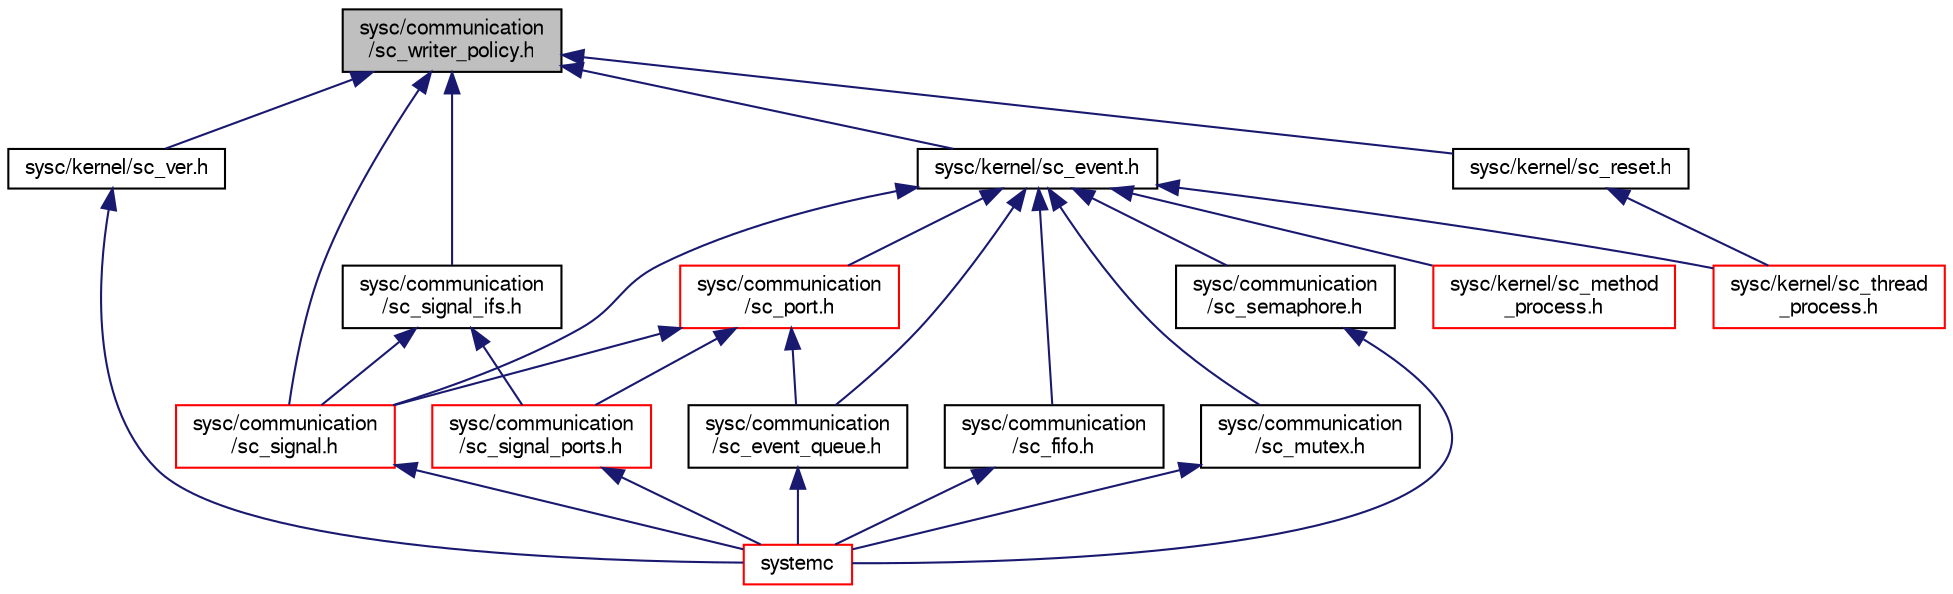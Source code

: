 digraph "sysc/communication/sc_writer_policy.h"
{
  edge [fontname="FreeSans",fontsize="10",labelfontname="FreeSans",labelfontsize="10"];
  node [fontname="FreeSans",fontsize="10",shape=record];
  Node53 [label="sysc/communication\l/sc_writer_policy.h",height=0.2,width=0.4,color="black", fillcolor="grey75", style="filled", fontcolor="black"];
  Node53 -> Node54 [dir="back",color="midnightblue",fontsize="10",style="solid",fontname="FreeSans"];
  Node54 [label="sysc/kernel/sc_ver.h",height=0.2,width=0.4,color="black", fillcolor="white", style="filled",URL="$a00332.html"];
  Node54 -> Node55 [dir="back",color="midnightblue",fontsize="10",style="solid",fontname="FreeSans"];
  Node55 [label="systemc",height=0.2,width=0.4,color="red", fillcolor="white", style="filled",URL="$a00401.html"];
  Node53 -> Node57 [dir="back",color="midnightblue",fontsize="10",style="solid",fontname="FreeSans"];
  Node57 [label="sysc/kernel/sc_event.h",height=0.2,width=0.4,color="black", fillcolor="white", style="filled",URL="$a00248.html"];
  Node57 -> Node58 [dir="back",color="midnightblue",fontsize="10",style="solid",fontname="FreeSans"];
  Node58 [label="sysc/communication\l/sc_port.h",height=0.2,width=0.4,color="red", fillcolor="white", style="filled",URL="$a00047.html"];
  Node58 -> Node59 [dir="back",color="midnightblue",fontsize="10",style="solid",fontname="FreeSans"];
  Node59 [label="sysc/communication\l/sc_signal.h",height=0.2,width=0.4,color="red", fillcolor="white", style="filled",URL="$a00059.html"];
  Node59 -> Node55 [dir="back",color="midnightblue",fontsize="10",style="solid",fontname="FreeSans"];
  Node58 -> Node66 [dir="back",color="midnightblue",fontsize="10",style="solid",fontname="FreeSans"];
  Node66 [label="sysc/communication\l/sc_signal_ports.h",height=0.2,width=0.4,color="red", fillcolor="white", style="filled",URL="$a00065.html"];
  Node66 -> Node55 [dir="back",color="midnightblue",fontsize="10",style="solid",fontname="FreeSans"];
  Node58 -> Node79 [dir="back",color="midnightblue",fontsize="10",style="solid",fontname="FreeSans"];
  Node79 [label="sysc/communication\l/sc_event_queue.h",height=0.2,width=0.4,color="black", fillcolor="white", style="filled",URL="$a00017.html"];
  Node79 -> Node55 [dir="back",color="midnightblue",fontsize="10",style="solid",fontname="FreeSans"];
  Node57 -> Node59 [dir="back",color="midnightblue",fontsize="10",style="solid",fontname="FreeSans"];
  Node57 -> Node79 [dir="back",color="midnightblue",fontsize="10",style="solid",fontname="FreeSans"];
  Node57 -> Node81 [dir="back",color="midnightblue",fontsize="10",style="solid",fontname="FreeSans"];
  Node81 [label="sysc/communication\l/sc_fifo.h",height=0.2,width=0.4,color="black", fillcolor="white", style="filled",URL="$a00023.html"];
  Node81 -> Node55 [dir="back",color="midnightblue",fontsize="10",style="solid",fontname="FreeSans"];
  Node57 -> Node82 [dir="back",color="midnightblue",fontsize="10",style="solid",fontname="FreeSans"];
  Node82 [label="sysc/communication\l/sc_mutex.h",height=0.2,width=0.4,color="black", fillcolor="white", style="filled",URL="$a00041.html"];
  Node82 -> Node55 [dir="back",color="midnightblue",fontsize="10",style="solid",fontname="FreeSans"];
  Node57 -> Node83 [dir="back",color="midnightblue",fontsize="10",style="solid",fontname="FreeSans"];
  Node83 [label="sysc/communication\l/sc_semaphore.h",height=0.2,width=0.4,color="black", fillcolor="white", style="filled",URL="$a00053.html"];
  Node83 -> Node55 [dir="back",color="midnightblue",fontsize="10",style="solid",fontname="FreeSans"];
  Node57 -> Node70 [dir="back",color="midnightblue",fontsize="10",style="solid",fontname="FreeSans"];
  Node70 [label="sysc/kernel/sc_thread\l_process.h",height=0.2,width=0.4,color="red", fillcolor="white", style="filled",URL="$a00326.html"];
  Node57 -> Node78 [dir="back",color="midnightblue",fontsize="10",style="solid",fontname="FreeSans"];
  Node78 [label="sysc/kernel/sc_method\l_process.h",height=0.2,width=0.4,color="red", fillcolor="white", style="filled",URL="$a00266.html"];
  Node53 -> Node84 [dir="back",color="midnightblue",fontsize="10",style="solid",fontname="FreeSans"];
  Node84 [label="sysc/communication\l/sc_signal_ifs.h",height=0.2,width=0.4,color="black", fillcolor="white", style="filled",URL="$a00062.html"];
  Node84 -> Node59 [dir="back",color="midnightblue",fontsize="10",style="solid",fontname="FreeSans"];
  Node84 -> Node66 [dir="back",color="midnightblue",fontsize="10",style="solid",fontname="FreeSans"];
  Node53 -> Node59 [dir="back",color="midnightblue",fontsize="10",style="solid",fontname="FreeSans"];
  Node53 -> Node85 [dir="back",color="midnightblue",fontsize="10",style="solid",fontname="FreeSans"];
  Node85 [label="sysc/kernel/sc_reset.h",height=0.2,width=0.4,color="black", fillcolor="white", style="filled",URL="$a00299.html"];
  Node85 -> Node70 [dir="back",color="midnightblue",fontsize="10",style="solid",fontname="FreeSans"];
}
